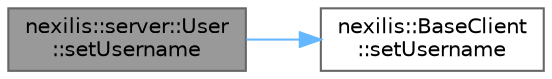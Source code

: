 digraph "nexilis::server::User::setUsername"
{
 // LATEX_PDF_SIZE
  bgcolor="transparent";
  edge [fontname=Helvetica,fontsize=10,labelfontname=Helvetica,labelfontsize=10];
  node [fontname=Helvetica,fontsize=10,shape=box,height=0.2,width=0.4];
  rankdir="LR";
  Node1 [id="Node000001",label="nexilis::server::User\l::setUsername",height=0.2,width=0.4,color="gray40", fillcolor="grey60", style="filled", fontcolor="black",tooltip=" "];
  Node1 -> Node2 [id="edge1_Node000001_Node000002",color="steelblue1",style="solid",tooltip=" "];
  Node2 [id="Node000002",label="nexilis::BaseClient\l::setUsername",height=0.2,width=0.4,color="grey40", fillcolor="white", style="filled",URL="$dc/dcb/classnexilis_1_1BaseClient.html#a548d0d611e7b9724081824b6228e44db",tooltip=" "];
}
